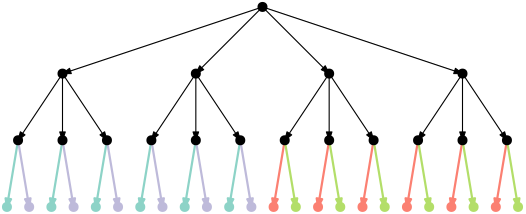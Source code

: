 <?xml version="1.0"?>
<!DOCTYPE ipe SYSTEM "ipe.dtd">
<ipe version="70206" creator="Ipe 7.2.7">
<info created="D:20170811085344" modified="D:20170811110354"/>
<ipestyle name="basic">
<symbol name="arrow/arc(spx)">
<path stroke="sym-stroke" fill="sym-stroke" pen="sym-pen">
0 0 m
-1 0.333 l
-1 -0.333 l
h
</path>
</symbol>
<symbol name="arrow/farc(spx)">
<path stroke="sym-stroke" fill="white" pen="sym-pen">
0 0 m
-1 0.333 l
-1 -0.333 l
h
</path>
</symbol>
<symbol name="arrow/ptarc(spx)">
<path stroke="sym-stroke" fill="sym-stroke" pen="sym-pen">
0 0 m
-1 0.333 l
-0.8 0 l
-1 -0.333 l
h
</path>
</symbol>
<symbol name="arrow/fptarc(spx)">
<path stroke="sym-stroke" fill="white" pen="sym-pen">
0 0 m
-1 0.333 l
-0.8 0 l
-1 -0.333 l
h
</path>
</symbol>
<symbol name="mark/circle(sx)" transformations="translations">
<path fill="sym-stroke">
0.6 0 0 0.6 0 0 e
0.4 0 0 0.4 0 0 e
</path>
</symbol>
<symbol name="mark/disk(sx)" transformations="translations">
<path fill="sym-stroke">
0.6 0 0 0.6 0 0 e
</path>
</symbol>
<symbol name="mark/fdisk(sfx)" transformations="translations">
<group>
<path fill="sym-fill">
0.5 0 0 0.5 0 0 e
</path>
<path fill="sym-stroke" fillrule="eofill">
0.6 0 0 0.6 0 0 e
0.4 0 0 0.4 0 0 e
</path>
</group>
</symbol>
<symbol name="mark/box(sx)" transformations="translations">
<path fill="sym-stroke" fillrule="eofill">
-0.6 -0.6 m
0.6 -0.6 l
0.6 0.6 l
-0.6 0.6 l
h
-0.4 -0.4 m
0.4 -0.4 l
0.4 0.4 l
-0.4 0.4 l
h
</path>
</symbol>
<symbol name="mark/square(sx)" transformations="translations">
<path fill="sym-stroke">
-0.6 -0.6 m
0.6 -0.6 l
0.6 0.6 l
-0.6 0.6 l
h
</path>
</symbol>
<symbol name="mark/fsquare(sfx)" transformations="translations">
<group>
<path fill="sym-fill">
-0.5 -0.5 m
0.5 -0.5 l
0.5 0.5 l
-0.5 0.5 l
h
</path>
<path fill="sym-stroke" fillrule="eofill">
-0.6 -0.6 m
0.6 -0.6 l
0.6 0.6 l
-0.6 0.6 l
h
-0.4 -0.4 m
0.4 -0.4 l
0.4 0.4 l
-0.4 0.4 l
h
</path>
</group>
</symbol>
<symbol name="mark/cross(sx)" transformations="translations">
<group>
<path fill="sym-stroke">
-0.43 -0.57 m
0.57 0.43 l
0.43 0.57 l
-0.57 -0.43 l
h
</path>
<path fill="sym-stroke">
-0.43 0.57 m
0.57 -0.43 l
0.43 -0.57 l
-0.57 0.43 l
h
</path>
</group>
</symbol>
<symbol name="arrow/fnormal(spx)">
<path stroke="sym-stroke" fill="white" pen="sym-pen">
0 0 m
-1 0.333 l
-1 -0.333 l
h
</path>
</symbol>
<symbol name="arrow/pointed(spx)">
<path stroke="sym-stroke" fill="sym-stroke" pen="sym-pen">
0 0 m
-1 0.333 l
-0.8 0 l
-1 -0.333 l
h
</path>
</symbol>
<symbol name="arrow/fpointed(spx)">
<path stroke="sym-stroke" fill="white" pen="sym-pen">
0 0 m
-1 0.333 l
-0.8 0 l
-1 -0.333 l
h
</path>
</symbol>
<symbol name="arrow/linear(spx)">
<path stroke="sym-stroke" pen="sym-pen">
-1 0.333 m
0 0 l
-1 -0.333 l
</path>
</symbol>
<symbol name="arrow/fdouble(spx)">
<path stroke="sym-stroke" fill="white" pen="sym-pen">
0 0 m
-1 0.333 l
-1 -0.333 l
h
-1 0 m
-2 0.333 l
-2 -0.333 l
h
</path>
</symbol>
<symbol name="arrow/double(spx)">
<path stroke="sym-stroke" fill="sym-stroke" pen="sym-pen">
0 0 m
-1 0.333 l
-1 -0.333 l
h
-1 0 m
-2 0.333 l
-2 -0.333 l
h
</path>
</symbol>
<pen name="heavier" value="0.8"/>
<pen name="fat" value="1.2"/>
<pen name="ultrafat" value="2"/>
<symbolsize name="large" value="5"/>
<symbolsize name="small" value="2"/>
<symbolsize name="tiny" value="1.1"/>
<arrowsize name="large" value="10"/>
<arrowsize name="small" value="5"/>
<arrowsize name="tiny" value="3"/>
<color name="red" value="1 0 0"/>
<color name="green" value="0 1 0"/>
<color name="blue" value="0 0 1"/>
<color name="yellow" value="1 1 0"/>
<color name="orange" value="1 0.647 0"/>
<color name="gold" value="1 0.843 0"/>
<color name="purple" value="0.627 0.125 0.941"/>
<color name="gray" value="0.745"/>
<color name="brown" value="0.647 0.165 0.165"/>
<color name="navy" value="0 0 0.502"/>
<color name="pink" value="1 0.753 0.796"/>
<color name="seagreen" value="0.18 0.545 0.341"/>
<color name="turquoise" value="0.251 0.878 0.816"/>
<color name="violet" value="0.933 0.51 0.933"/>
<color name="darkblue" value="0 0 0.545"/>
<color name="darkcyan" value="0 0.545 0.545"/>
<color name="darkgray" value="0.663"/>
<color name="darkgreen" value="0 0.392 0"/>
<color name="darkmagenta" value="0.545 0 0.545"/>
<color name="darkorange" value="1 0.549 0"/>
<color name="darkred" value="0.545 0 0"/>
<color name="lightblue" value="0.678 0.847 0.902"/>
<color name="lightcyan" value="0.878 1 1"/>
<color name="lightgray" value="0.827"/>
<color name="lightgreen" value="0.565 0.933 0.565"/>
<color name="lightyellow" value="1 1 0.878"/>
<dashstyle name="dashed" value="[4] 0"/>
<dashstyle name="dotted" value="[1 3] 0"/>
<dashstyle name="dash dotted" value="[4 2 1 2] 0"/>
<dashstyle name="dash dot dotted" value="[4 2 1 2 1 2] 0"/>
<textsize name="large" value="\large"/>
<textsize name="small" value="\small"/>
<textsize name="tiny" value="\tiny"/>
<textsize name="Large" value="\Large"/>
<textsize name="LARGE" value="\LARGE"/>
<textsize name="huge" value="\huge"/>
<textsize name="Huge" value="\Huge"/>
<textsize name="footnote" value="\footnotesize"/>
<textstyle name="center" begin="\begin{center}" end="\end{center}"/>
<textstyle name="itemize" begin="\begin{itemize}" end="\end{itemize}"/>
<textstyle name="item" begin="\begin{itemize}\item{}" end="\end{itemize}"/>
<gridsize name="4 pts" value="4"/>
<gridsize name="8 pts (~3 mm)" value="8"/>
<gridsize name="16 pts (~6 mm)" value="16"/>
<gridsize name="32 pts (~12 mm)" value="32"/>
<gridsize name="10 pts (~3.5 mm)" value="10"/>
<gridsize name="20 pts (~7 mm)" value="20"/>
<gridsize name="14 pts (~5 mm)" value="14"/>
<gridsize name="28 pts (~10 mm)" value="28"/>
<gridsize name="56 pts (~20 mm)" value="56"/>
<anglesize name="90 deg" value="90"/>
<anglesize name="60 deg" value="60"/>
<anglesize name="45 deg" value="45"/>
<anglesize name="30 deg" value="30"/>
<anglesize name="22.5 deg" value="22.5"/>
<opacity name="10%" value="0.1"/>
<opacity name="30%" value="0.3"/>
<opacity name="50%" value="0.5"/>
<opacity name="75%" value="0.75"/>
<tiling name="falling" angle="-60" step="4" width="1"/>
<tiling name="rising" angle="30" step="4" width="1"/>
</ipestyle>
<ipestyle name="brew">
<color name="aliceblue" value="0.941 0.973 1"/>
<color name="brew1" value="0.552 0.827 0.78"/>
<color name="brew2" value="1 1 0.701"/>
<color name="brew3" value="0.745 0.729 0.854"/>
<color name="brew4" value="0.984 0.501 0.447"/>
<color name="brew5" value="0.501 0.694 0.827"/>
<color name="brew6" value="0.992 0.705 0.384"/>
<color name="brew7" value="0.701 0.87 0.411"/>
<color name="brew8" value="0.988 0.803 0.898"/>
</ipestyle>
<page>
<layer name="tree"/>
<layer name="dag"/>
<view layers="tree" active="dag"/>
<view layers="dag" active="tree"/>
<use layer="dag" name="mark/disk(sx)" pos="216 568" size="normal" stroke="brew1"/>
<use name="mark/disk(sx)" pos="264 568" size="normal" stroke="brew3"/>
<path stroke="brew1" pen="heavier" arrow="normal/tiny">
216 592 m
216 568 l
</path>
<path stroke="brew1" pen="heavier" arrow="normal/tiny">
248 592 m
216 568 l
</path>
<path stroke="brew1" pen="heavier" arrow="normal/tiny">
280 592 m
216 568 l
</path>
<path stroke="brew3" pen="heavier" arrow="normal/tiny">
200 592 m
264 568 l
</path>
<path stroke="brew3" pen="heavier" arrow="normal/tiny">
232 592 m
264 568 l
</path>
<path stroke="brew3" pen="heavier" arrow="normal/tiny">
248 592 m
264 568 l
</path>
<path stroke="brew3" pen="heavier" arrow="normal/tiny">
264 592 m
264 568 l
</path>
<path stroke="brew3" pen="heavier" arrow="normal/tiny">
280 592 m
264 568 l
</path>
<use matrix="1 0 0 1 96 0" name="mark/disk(sx)" pos="216 568" size="normal" stroke="brew4"/>
<use matrix="1 0 0 1 96 0" name="mark/disk(sx)" pos="264 568" size="normal" stroke="brew7"/>
<path matrix="1 0 0 1 96 0" stroke="brew4" pen="heavier" arrow="normal/tiny">
216 592 m
216 568 l
</path>
<path matrix="1 0 0 1 96 0" stroke="brew4" pen="heavier" arrow="normal/tiny">
248 592 m
216 568 l
</path>
<path matrix="1 0 0 1 96 0" stroke="brew4" pen="heavier" arrow="normal/tiny">
280 592 m
216 568 l
</path>
<path matrix="1 0 0 1 96 0" stroke="brew7" pen="heavier" arrow="normal/tiny">
216 592 m
264 568 l
</path>
<path matrix="1 0 0 1 96 0" stroke="brew7" pen="heavier" arrow="normal/tiny">
248 592 m
264 568 l
</path>
<path matrix="1 0 0 1 96 0" stroke="brew7" pen="heavier" arrow="normal/tiny">
280 592 m
264 568 l
</path>
<use matrix="1 0 0 1.5 120 -368" name="mark/disk(sx)" pos="96 656" size="normal" stroke="black"/>
<path matrix="1 0 0 1.5 120 -368" stroke="black" arrow="normal/tiny">
96 656 m
80 640 l
</path>
<path matrix="1 0 0 1.5 120 -368" stroke="black" arrow="normal/tiny">
96 656 m
96 640 l
</path>
<path matrix="1 0 0 1.5 120 -368" stroke="black" arrow="normal/tiny">
96 656 m
112 640 l
</path>
<use matrix="1 0 0 1.5 168 -368" name="mark/disk(sx)" pos="96 656" size="normal" stroke="black"/>
<path matrix="1 0 0 1.5 168 -368" stroke="black" arrow="normal/tiny">
96 656 m
80 640 l
</path>
<path matrix="1 0 0 1.5 168 -368" stroke="black" arrow="normal/tiny">
96 656 m
96 640 l
</path>
<path matrix="1 0 0 1.5 168 -368" stroke="black" arrow="normal/tiny">
96 656 m
112 640 l
</path>
<use matrix="1 0 0 1.5 120 -368" name="mark/disk(sx)" pos="168 672" size="normal" stroke="black"/>
<path matrix="1 0 0 1.5 120 -368" stroke="black" arrow="normal/tiny">
168 672 m
96 656 l
</path>
<path matrix="1 0 0 1.5 120 -368" stroke="black" arrow="normal/tiny">
168 672 m
144 656 l
</path>
<path matrix="1 0 0 1.5 120 -368" stroke="black" arrow="normal/tiny">
168 672 m
192 656 l
</path>
<path matrix="1 0 0 1.5 120 -368" stroke="black" arrow="normal/tiny">
168 672 m
240 656 l
</path>
<use matrix="1 0 0 1.5 216 -368" name="mark/disk(sx)" pos="96 656" size="normal" stroke="black"/>
<path matrix="1 0 0 1.5 216 -368" stroke="black" arrow="normal/tiny">
96 656 m
80 640 l
</path>
<path matrix="1 0 0 1.5 216 -368" stroke="black" arrow="normal/tiny">
96 656 m
96 640 l
</path>
<path matrix="1 0 0 1.5 216 -368" stroke="black" arrow="normal/tiny">
96 656 m
112 640 l
</path>
<use matrix="1 0 0 1.5 264 -368" name="mark/disk(sx)" pos="96 656" size="normal" stroke="black"/>
<path matrix="1 0 0 1.5 264 -368" stroke="black" arrow="normal/tiny">
96 656 m
80 640 l
</path>
<path matrix="1 0 0 1.5 264 -368" stroke="black" arrow="normal/tiny">
96 656 m
96 640 l
</path>
<path matrix="1 0 0 1.5 264 -368" stroke="black" arrow="normal/tiny">
96 656 m
112 640 l
</path>
<use layer="tree" matrix="1 0 0 1.5 120 -368" name="mark/disk(sx)" pos="96 656" size="normal" stroke="black"/>
<path matrix="1 0 0 1.5 120 -368" stroke="black" arrow="normal/tiny">
96 656 m
80 640 l
</path>
<path matrix="1 0 0 1.5 120 -368" stroke="black" arrow="normal/tiny">
96 656 m
96 640 l
</path>
<path matrix="1 0 0 1.5 120 -368" stroke="black" arrow="normal/tiny">
96 656 m
112 640 l
</path>
<path matrix="1 0 0 1.5 120 -368" stroke="brew1" pen="heavier" arrow="normal/tiny">
80 640 m
76 624 l
</path>
<path matrix="1 0 0 1.5 120 -368" stroke="brew3" pen="heavier" arrow="normal/tiny">
80 640 m
84 624 l
</path>
<path matrix="1 0 0 1.5 120 -368" stroke="brew1" pen="heavier" arrow="normal/tiny">
96 640 m
92 624 l
</path>
<path matrix="1 0 0 1.5 120 -368" stroke="brew3" pen="heavier" arrow="normal/tiny">
96 640 m
100 624 l
</path>
<path matrix="1 0 0 1.5 120 -368" stroke="brew1" pen="heavier" arrow="normal/tiny">
112 640 m
108 624 l
</path>
<path matrix="1 0 0 1.5 120 -368" stroke="brew3" pen="heavier" arrow="normal/tiny">
112 640 m
116 624 l
</path>
<use matrix="1 0 0 1.5 168 -368" name="mark/disk(sx)" pos="96 656" size="normal" stroke="black"/>
<path matrix="1 0 0 1.5 168 -368" stroke="black" arrow="normal/tiny">
96 656 m
80 640 l
</path>
<path matrix="1 0 0 1.5 168 -368" stroke="black" arrow="normal/tiny">
96 656 m
96 640 l
</path>
<path matrix="1 0 0 1.5 168 -368" stroke="black" arrow="normal/tiny">
96 656 m
112 640 l
</path>
<path matrix="1 0 0 1.5 168 -368" stroke="brew1" pen="heavier" arrow="normal/tiny">
80 640 m
76 624 l
</path>
<path matrix="1 0 0 1.5 168 -368" stroke="brew3" pen="heavier" arrow="normal/tiny">
80 640 m
84 624 l
</path>
<path matrix="1 0 0 1.5 168 -368" stroke="brew1" pen="heavier" arrow="normal/tiny">
96 640 m
92 624 l
</path>
<path matrix="1 0 0 1.5 168 -368" stroke="brew3" pen="heavier" arrow="normal/tiny">
96 640 m
100 624 l
</path>
<path matrix="1 0 0 1.5 168 -368" stroke="brew1" pen="heavier" arrow="normal/tiny">
112 640 m
108 624 l
</path>
<path matrix="1 0 0 1.5 168 -368" stroke="brew3" pen="heavier" arrow="normal/tiny">
112 640 m
116 624 l
</path>
<use matrix="1 0 0 1.5 216 -368" name="mark/disk(sx)" pos="96 656" size="normal" stroke="black"/>
<path matrix="1 0 0 1.5 216 -368" stroke="black" arrow="normal/tiny">
96 656 m
80 640 l
</path>
<path matrix="1 0 0 1.5 216 -368" stroke="black" arrow="normal/tiny">
96 656 m
96 640 l
</path>
<path matrix="1 0 0 1.5 216 -368" stroke="black" arrow="normal/tiny">
96 656 m
112 640 l
</path>
<path matrix="1 0 0 1.5 216 -368" stroke="brew4" pen="heavier" arrow="normal/tiny">
80 640 m
76 624 l
</path>
<path matrix="1 0 0 1.5 216 -368" stroke="brew7" pen="heavier" arrow="normal/tiny">
80 640 m
84 624 l
</path>
<path matrix="1 0 0 1.5 216 -368" stroke="brew4" pen="heavier" arrow="normal/tiny">
96 640 m
92 624 l
</path>
<path matrix="1 0 0 1.5 216 -368" stroke="brew7" pen="heavier" arrow="normal/tiny">
96 640 m
100 624 l
</path>
<path matrix="1 0 0 1.5 216 -368" stroke="brew4" pen="heavier" arrow="normal/tiny">
112 640 m
108 624 l
</path>
<path matrix="1 0 0 1.5 216 -368" stroke="brew7" pen="heavier" arrow="normal/tiny">
112 640 m
116 624 l
</path>
<use matrix="1 0 0 1.5 264 -368" name="mark/disk(sx)" pos="96 656" size="normal" stroke="black"/>
<path matrix="1 0 0 1.5 264 -368" stroke="black" arrow="normal/tiny">
96 656 m
80 640 l
</path>
<path matrix="1 0 0 1.5 264 -368" stroke="black" arrow="normal/tiny">
96 656 m
96 640 l
</path>
<path matrix="1 0 0 1.5 264 -368" stroke="black" arrow="normal/tiny">
96 656 m
112 640 l
</path>
<path matrix="1 0 0 1.5 264 -368" stroke="brew4" pen="heavier" arrow="normal/tiny">
80 640 m
76 624 l
</path>
<path matrix="1 0 0 1.5 264 -368" stroke="brew7" pen="heavier" arrow="normal/tiny">
80 640 m
84 624 l
</path>
<path matrix="1 0 0 1.5 264 -368" stroke="brew4" pen="heavier" arrow="normal/tiny">
96 640 m
92 624 l
</path>
<path matrix="1 0 0 1.5 264 -368" stroke="brew7" pen="heavier" arrow="normal/tiny">
96 640 m
100 624 l
</path>
<path matrix="1 0 0 1.5 264 -368" stroke="brew4" pen="heavier" arrow="normal/tiny">
112 640 m
108 624 l
</path>
<path matrix="1 0 0 1.5 264 -368" stroke="brew7" pen="heavier" arrow="normal/tiny">
112 640 m
116 624 l
</path>
<use matrix="1 0 0 1.5 120 -368" name="mark/disk(sx)" pos="168 672" size="normal" stroke="black"/>
<path matrix="1 0 0 1.5 120 -368" stroke="black" arrow="normal/tiny">
168 672 m
96 656 l
</path>
<path matrix="1 0 0 1.5 120 -368" stroke="black" arrow="normal/tiny">
168 672 m
144 656 l
</path>
<path matrix="1 0 0 1.5 120 -368" stroke="black" arrow="normal/tiny">
168 672 m
192 656 l
</path>
<path matrix="1 0 0 1.5 120 -368" stroke="black" arrow="normal/tiny">
168 672 m
240 656 l
</path>
<use matrix="1 0 0 1.5 120 -368" name="mark/disk(sx)" pos="76 624" size="normal" stroke="brew1"/>
<use matrix="1 0 0 1.5 120 -368" name="mark/disk(sx)" pos="84 624" size="normal" stroke="brew3"/>
<use matrix="1 0 0 1.5 120 -368" name="mark/disk(sx)" pos="92 624" size="normal" stroke="brew1"/>
<use matrix="1 0 0 1.5 120 -368" name="mark/disk(sx)" pos="100 624" size="normal" stroke="brew3"/>
<use matrix="1 0 0 1.5 120 -368" name="mark/disk(sx)" pos="108 624" size="normal" stroke="brew1"/>
<use matrix="1 0 0 1.5 120 -368" name="mark/disk(sx)" pos="116 624" size="normal" stroke="brew3"/>
<use matrix="1 0 0 1.5 168 -368" name="mark/disk(sx)" pos="76 624" size="normal" stroke="brew1"/>
<use matrix="1 0 0 1.5 168 -368" name="mark/disk(sx)" pos="84 624" size="normal" stroke="brew3"/>
<use matrix="1 0 0 1.5 168 -368" name="mark/disk(sx)" pos="92 624" size="normal" stroke="brew1"/>
<use matrix="1 0 0 1.5 168 -368" name="mark/disk(sx)" pos="100 624" size="normal" stroke="brew3"/>
<use matrix="1 0 0 1.5 168 -368" name="mark/disk(sx)" pos="108 624" size="normal" stroke="brew1"/>
<use matrix="1 0 0 1.5 168 -368" name="mark/disk(sx)" pos="116 624" size="normal" stroke="brew3"/>
<use matrix="1 0 0 1.5 216 -368" name="mark/disk(sx)" pos="76 624" size="normal" stroke="brew4"/>
<use matrix="1 0 0 1.5 216 -368" name="mark/disk(sx)" pos="84 624" size="normal" stroke="brew7"/>
<use matrix="1 0 0 1.5 216 -368" name="mark/disk(sx)" pos="92 624" size="normal" stroke="brew4"/>
<use matrix="1 0 0 1.5 216 -368" name="mark/disk(sx)" pos="100 624" size="normal" stroke="brew7"/>
<use matrix="1 0 0 1.5 216 -368" name="mark/disk(sx)" pos="108 624" size="normal" stroke="brew4"/>
<use matrix="1 0 0 1.5 216 -368" name="mark/disk(sx)" pos="116 624" size="normal" stroke="brew7"/>
<use matrix="1 0 0 1.5 264 -368" name="mark/disk(sx)" pos="76 624" size="normal" stroke="brew4"/>
<use matrix="1 0 0 1.5 264 -368" name="mark/disk(sx)" pos="84 624" size="normal" stroke="brew7"/>
<use matrix="1 0 0 1.5 264 -368" name="mark/disk(sx)" pos="92 624" size="normal" stroke="brew4"/>
<use matrix="1 0 0 1.5 264 -368" name="mark/disk(sx)" pos="100 624" size="normal" stroke="brew7"/>
<use matrix="1 0 0 1.5 264 -368" name="mark/disk(sx)" pos="108 624" size="normal" stroke="brew4"/>
<use matrix="1 0 0 1.5 264 -368" name="mark/disk(sx)" pos="116 624" size="normal" stroke="brew7"/>
<use matrix="1 0 0 1.5 120 -368" name="mark/disk(sx)" pos="80 640" size="normal" stroke="black"/>
<use matrix="1 0 0 1.5 120 -368" name="mark/disk(sx)" pos="96 640" size="normal" stroke="black"/>
<use matrix="1 0 0 1.5 120 -368" name="mark/disk(sx)" pos="112 640" size="normal" stroke="black"/>
<use matrix="1 0 0 1.5 168 -368" name="mark/disk(sx)" pos="80 640" size="normal" stroke="black"/>
<use matrix="1 0 0 1.5 168 -368" name="mark/disk(sx)" pos="96 640" size="normal" stroke="black"/>
<use matrix="1 0 0 1.5 168 -368" name="mark/disk(sx)" pos="112 640" size="normal" stroke="black"/>
<use matrix="1 0 0 1.5 216 -368" name="mark/disk(sx)" pos="80 640" size="normal" stroke="black"/>
<use matrix="1 0 0 1.5 216 -368" name="mark/disk(sx)" pos="96 640" size="normal" stroke="black"/>
<use matrix="1 0 0 1.5 216 -368" name="mark/disk(sx)" pos="112 640" size="normal" stroke="black"/>
<use matrix="1 0 0 1.5 264 -368" name="mark/disk(sx)" pos="80 640" size="normal" stroke="black"/>
<use matrix="1 0 0 1.5 264 -368" name="mark/disk(sx)" pos="96 640" size="normal" stroke="black"/>
<use matrix="1 0 0 1.5 264 -368" name="mark/disk(sx)" pos="112 640" size="normal" stroke="black"/>
<path layer="dag" stroke="brew1" pen="heavier" arrow="normal/tiny">
200 592 m
216 568 l
</path>
<path stroke="brew1" pen="heavier" arrow="normal/tiny">
232 592 m
216 568 l
</path>
<path stroke="brew1" pen="heavier" arrow="normal/tiny">
264 592 m
216 568 l
</path>
<path matrix="1 0 0 1 96 0" stroke="brew4" pen="heavier" arrow="normal/tiny">
200 592 m
216 568 l
</path>
<path matrix="1 0 0 1 96 0" stroke="brew4" pen="heavier" arrow="normal/tiny">
232 592 m
216 568 l
</path>
<path matrix="1 0 0 1 96 0" stroke="brew4" pen="heavier" arrow="normal/tiny">
264 592 m
216 568 l
</path>
<path matrix="1 0 0 1 96 0" stroke="brew7" pen="heavier" arrow="normal/tiny">
200 592 m
264 568 l
</path>
<path matrix="1 0 0 1 96 0" stroke="brew7" pen="heavier" arrow="normal/tiny">
232 592 m
264 568 l
</path>
<path matrix="1 0 0 1 96 0" stroke="brew7" pen="heavier" arrow="normal/tiny">
264 592 m
264 568 l
</path>
<path stroke="brew3" pen="heavier" arrow="normal/tiny">
216 592 m
264 568 l
</path>
<use matrix="1 0 0 1.5 120 -368" name="mark/disk(sx)" pos="80 640" size="normal" stroke="black"/>
<use matrix="1 0 0 1.5 120 -368" name="mark/disk(sx)" pos="96 640" size="normal" stroke="black"/>
<use matrix="1 0 0 1.5 120 -368" name="mark/disk(sx)" pos="112 640" size="normal" stroke="black"/>
<use matrix="1 0 0 1.5 168 -368" name="mark/disk(sx)" pos="80 640" size="normal" stroke="black"/>
<use matrix="1 0 0 1.5 168 -368" name="mark/disk(sx)" pos="96 640" size="normal" stroke="black"/>
<use matrix="1 0 0 1.5 168 -368" name="mark/disk(sx)" pos="112 640" size="normal" stroke="black"/>
<use matrix="1 0 0 1.5 216 -368" name="mark/disk(sx)" pos="80 640" size="normal" stroke="black"/>
<use matrix="1 0 0 1.5 216 -368" name="mark/disk(sx)" pos="96 640" size="normal" stroke="black"/>
<use matrix="1 0 0 1.5 216 -368" name="mark/disk(sx)" pos="112 640" size="normal" stroke="black"/>
<use matrix="1 0 0 1.5 264 -368" name="mark/disk(sx)" pos="80 640" size="normal" stroke="black"/>
<use matrix="1 0 0 1.5 264 -368" name="mark/disk(sx)" pos="96 640" size="normal" stroke="black"/>
<use matrix="1 0 0 1.5 264 -368" name="mark/disk(sx)" pos="112 640" size="normal" stroke="black"/>
</page>
</ipe>
